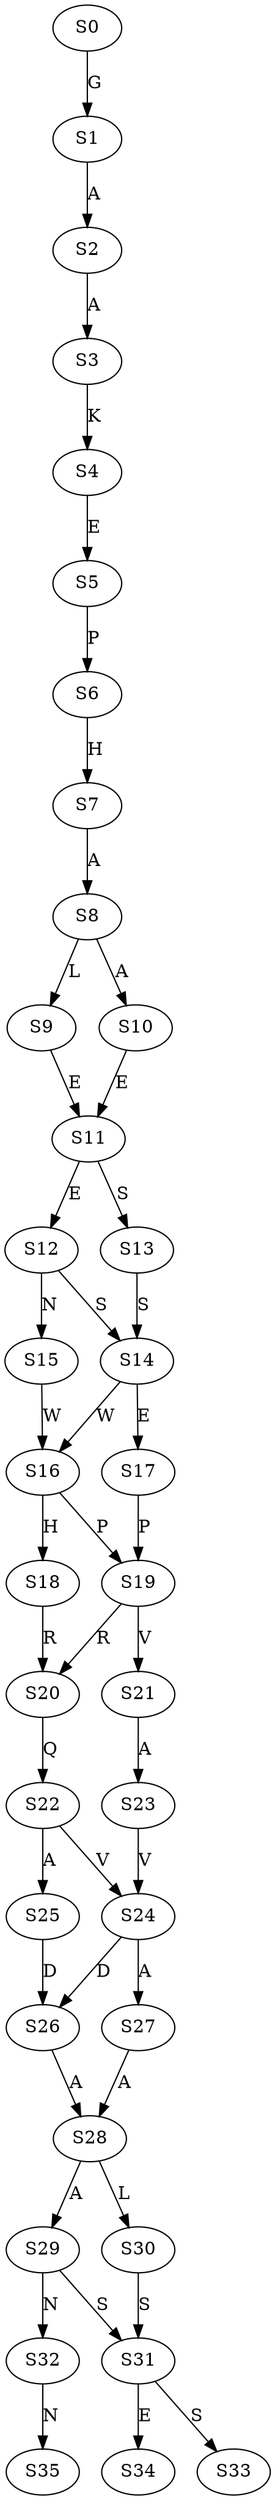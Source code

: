 strict digraph  {
	S0 -> S1 [ label = G ];
	S1 -> S2 [ label = A ];
	S2 -> S3 [ label = A ];
	S3 -> S4 [ label = K ];
	S4 -> S5 [ label = E ];
	S5 -> S6 [ label = P ];
	S6 -> S7 [ label = H ];
	S7 -> S8 [ label = A ];
	S8 -> S9 [ label = L ];
	S8 -> S10 [ label = A ];
	S9 -> S11 [ label = E ];
	S10 -> S11 [ label = E ];
	S11 -> S12 [ label = E ];
	S11 -> S13 [ label = S ];
	S12 -> S14 [ label = S ];
	S12 -> S15 [ label = N ];
	S13 -> S14 [ label = S ];
	S14 -> S16 [ label = W ];
	S14 -> S17 [ label = E ];
	S15 -> S16 [ label = W ];
	S16 -> S18 [ label = H ];
	S16 -> S19 [ label = P ];
	S17 -> S19 [ label = P ];
	S18 -> S20 [ label = R ];
	S19 -> S21 [ label = V ];
	S19 -> S20 [ label = R ];
	S20 -> S22 [ label = Q ];
	S21 -> S23 [ label = A ];
	S22 -> S24 [ label = V ];
	S22 -> S25 [ label = A ];
	S23 -> S24 [ label = V ];
	S24 -> S26 [ label = D ];
	S24 -> S27 [ label = A ];
	S25 -> S26 [ label = D ];
	S26 -> S28 [ label = A ];
	S27 -> S28 [ label = A ];
	S28 -> S29 [ label = A ];
	S28 -> S30 [ label = L ];
	S29 -> S31 [ label = S ];
	S29 -> S32 [ label = N ];
	S30 -> S31 [ label = S ];
	S31 -> S33 [ label = S ];
	S31 -> S34 [ label = E ];
	S32 -> S35 [ label = N ];
}
